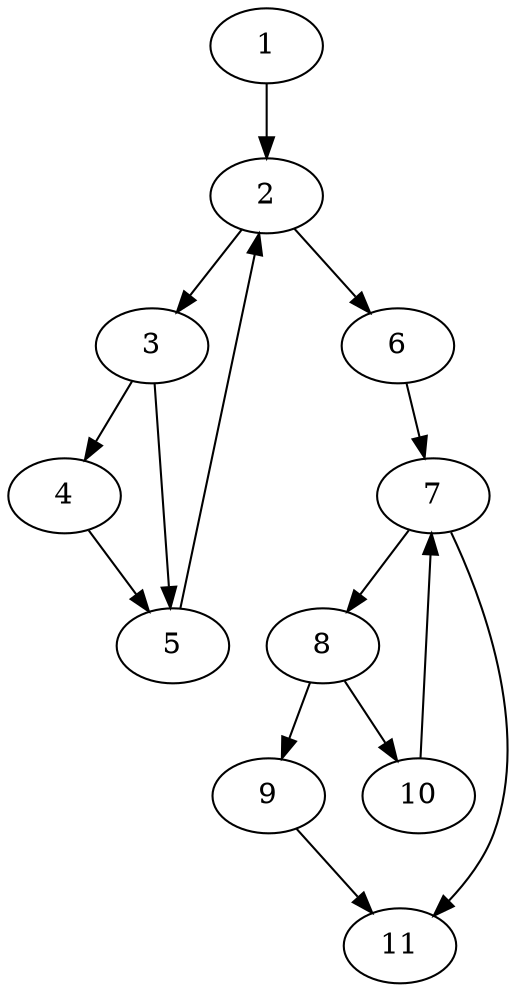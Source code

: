 Digraph G {
	1 -> 2;
	2 -> 3;
	2 -> 6;
	3 -> 4;
	3 -> 5;
	4 -> 5;
	5 -> 2;
	6 -> 7;
	7 -> 8;
	7 -> 11;
	8 -> 9;
	8 -> 10;
	9 -> 11;
	10 -> 7;
} 